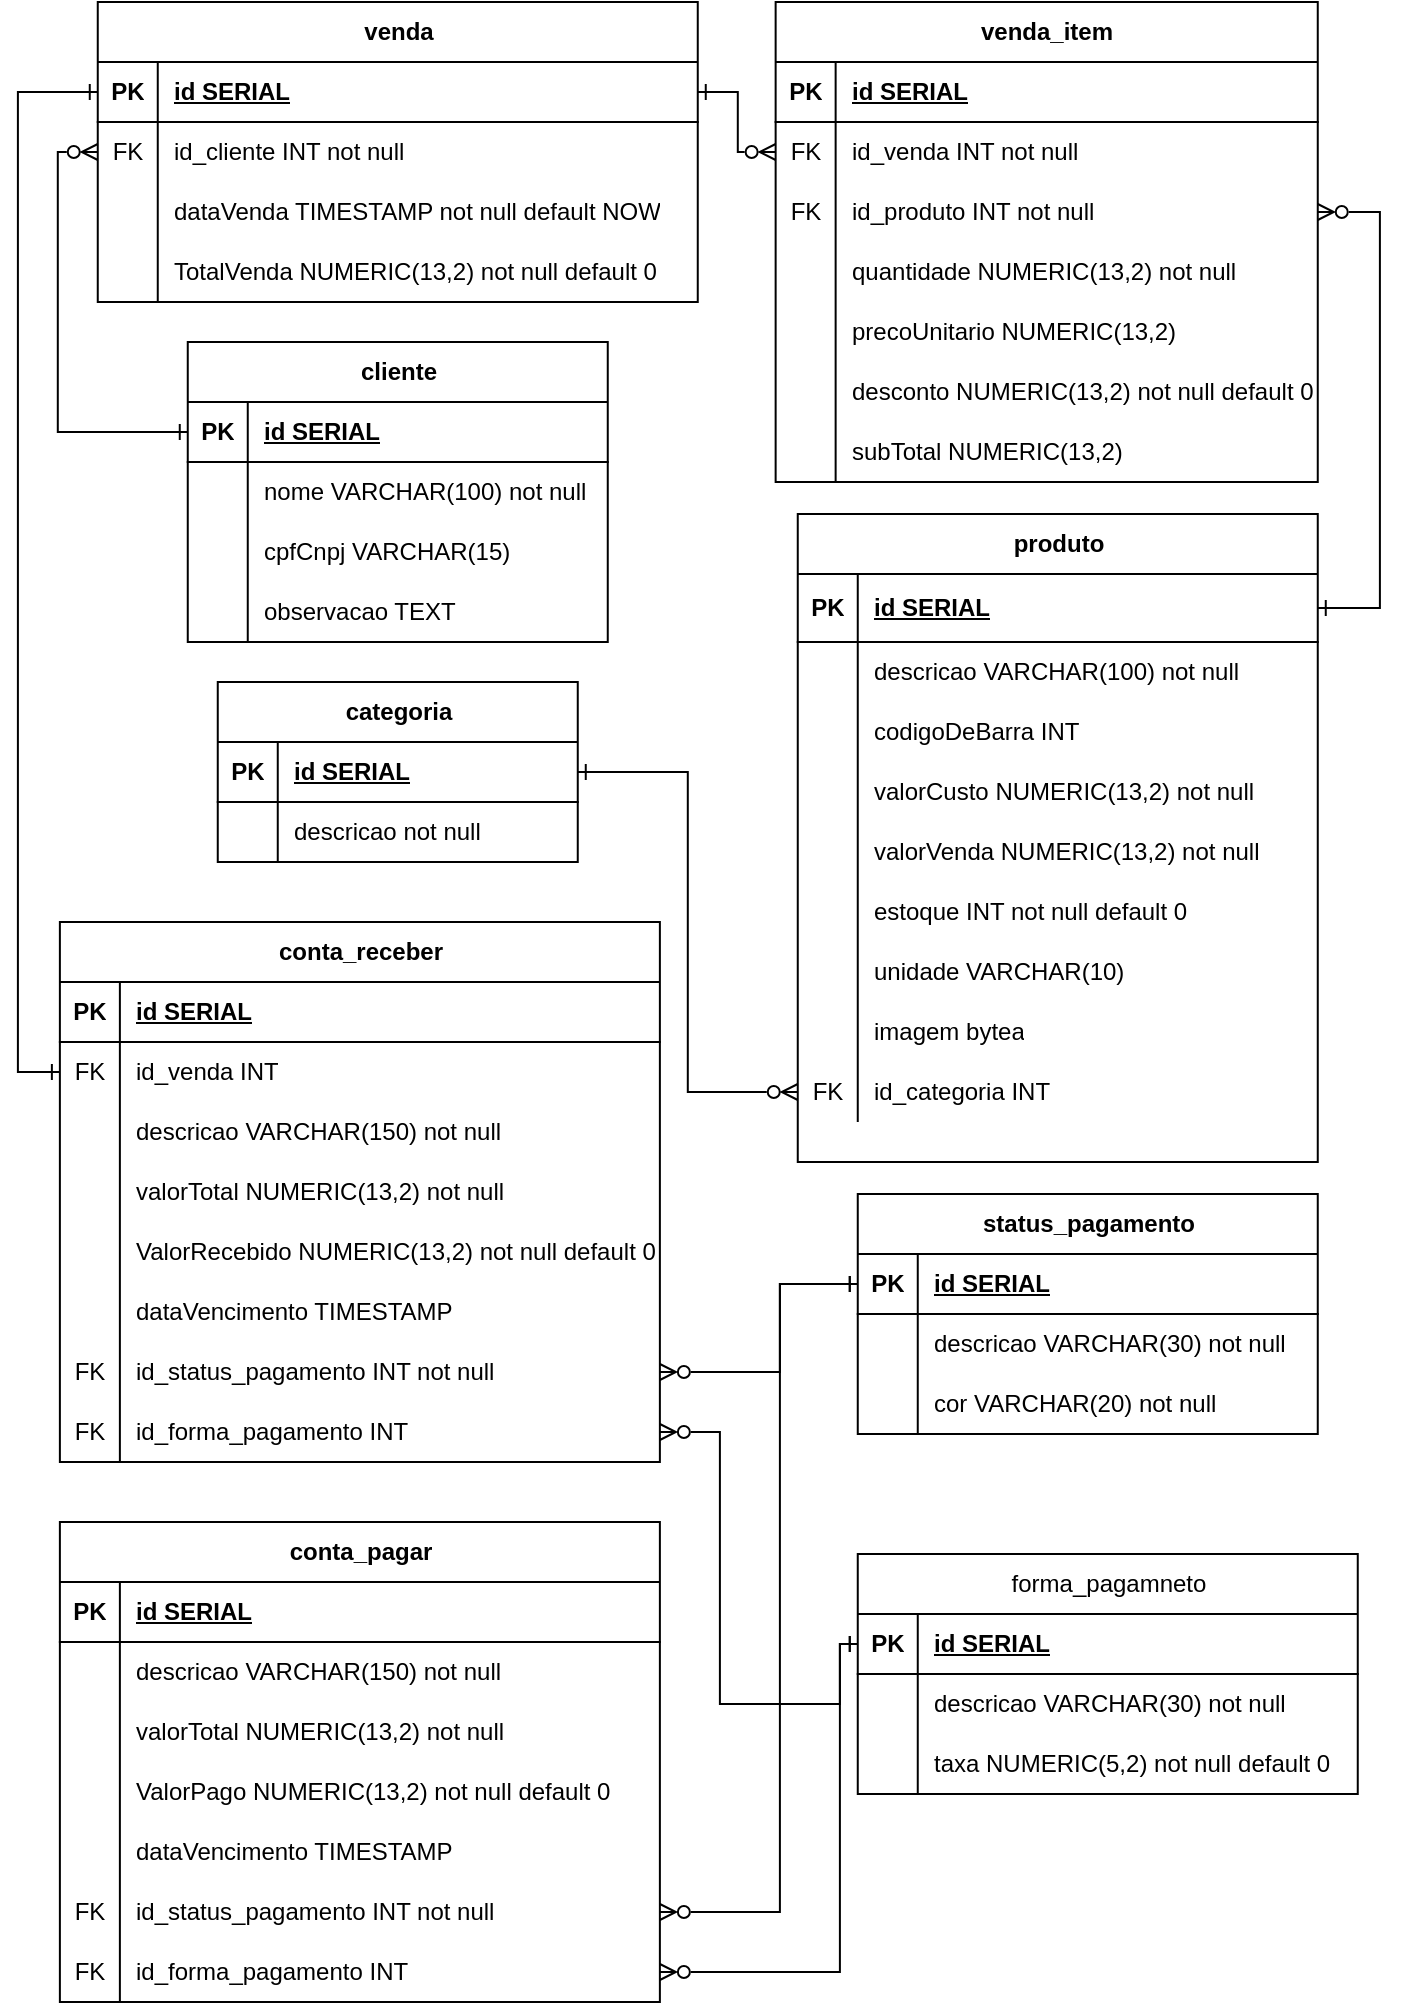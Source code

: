 <mxfile version="22.0.3" type="device">
  <diagram name="Página-1" id="K2KLSmOBLSTSUMp9H3h-">
    <mxGraphModel dx="1668" dy="1021" grid="1" gridSize="10" guides="1" tooltips="1" connect="1" arrows="1" fold="1" page="1" pageScale="1" pageWidth="827" pageHeight="1169" math="0" shadow="0">
      <root>
        <mxCell id="0" />
        <mxCell id="1" parent="0" />
        <mxCell id="qQGQdIKnWX4kxGFz2PuF-1" value="produto" style="shape=table;startSize=30;container=1;collapsible=1;childLayout=tableLayout;fixedRows=1;rowLines=0;fontStyle=1;align=center;resizeLast=1;html=1;" vertex="1" parent="1">
          <mxGeometry x="462.88" y="341" width="260" height="324" as="geometry" />
        </mxCell>
        <mxCell id="qQGQdIKnWX4kxGFz2PuF-2" value="" style="shape=tableRow;horizontal=0;startSize=0;swimlaneHead=0;swimlaneBody=0;fillColor=none;collapsible=0;dropTarget=0;points=[[0,0.5],[1,0.5]];portConstraint=eastwest;top=0;left=0;right=0;bottom=1;" vertex="1" parent="qQGQdIKnWX4kxGFz2PuF-1">
          <mxGeometry y="30" width="260" height="34" as="geometry" />
        </mxCell>
        <mxCell id="qQGQdIKnWX4kxGFz2PuF-3" value="PK" style="shape=partialRectangle;connectable=0;fillColor=none;top=0;left=0;bottom=0;right=0;fontStyle=1;overflow=hidden;whiteSpace=wrap;html=1;" vertex="1" parent="qQGQdIKnWX4kxGFz2PuF-2">
          <mxGeometry width="30" height="34" as="geometry">
            <mxRectangle width="30" height="34" as="alternateBounds" />
          </mxGeometry>
        </mxCell>
        <mxCell id="qQGQdIKnWX4kxGFz2PuF-4" value="id SERIAL" style="shape=partialRectangle;connectable=0;fillColor=none;top=0;left=0;bottom=0;right=0;align=left;spacingLeft=6;fontStyle=5;overflow=hidden;whiteSpace=wrap;html=1;" vertex="1" parent="qQGQdIKnWX4kxGFz2PuF-2">
          <mxGeometry x="30" width="230" height="34" as="geometry">
            <mxRectangle width="230" height="34" as="alternateBounds" />
          </mxGeometry>
        </mxCell>
        <mxCell id="qQGQdIKnWX4kxGFz2PuF-5" value="" style="shape=tableRow;horizontal=0;startSize=0;swimlaneHead=0;swimlaneBody=0;fillColor=none;collapsible=0;dropTarget=0;points=[[0,0.5],[1,0.5]];portConstraint=eastwest;top=0;left=0;right=0;bottom=0;" vertex="1" parent="qQGQdIKnWX4kxGFz2PuF-1">
          <mxGeometry y="64" width="260" height="30" as="geometry" />
        </mxCell>
        <mxCell id="qQGQdIKnWX4kxGFz2PuF-6" value="" style="shape=partialRectangle;connectable=0;fillColor=none;top=0;left=0;bottom=0;right=0;editable=1;overflow=hidden;whiteSpace=wrap;html=1;" vertex="1" parent="qQGQdIKnWX4kxGFz2PuF-5">
          <mxGeometry width="30" height="30" as="geometry">
            <mxRectangle width="30" height="30" as="alternateBounds" />
          </mxGeometry>
        </mxCell>
        <mxCell id="qQGQdIKnWX4kxGFz2PuF-7" value="descricao VARCHAR(100) not null" style="shape=partialRectangle;connectable=0;fillColor=none;top=0;left=0;bottom=0;right=0;align=left;spacingLeft=6;overflow=hidden;whiteSpace=wrap;html=1;" vertex="1" parent="qQGQdIKnWX4kxGFz2PuF-5">
          <mxGeometry x="30" width="230" height="30" as="geometry">
            <mxRectangle width="230" height="30" as="alternateBounds" />
          </mxGeometry>
        </mxCell>
        <mxCell id="qQGQdIKnWX4kxGFz2PuF-8" value="" style="shape=tableRow;horizontal=0;startSize=0;swimlaneHead=0;swimlaneBody=0;fillColor=none;collapsible=0;dropTarget=0;points=[[0,0.5],[1,0.5]];portConstraint=eastwest;top=0;left=0;right=0;bottom=0;" vertex="1" parent="qQGQdIKnWX4kxGFz2PuF-1">
          <mxGeometry y="94" width="260" height="30" as="geometry" />
        </mxCell>
        <mxCell id="qQGQdIKnWX4kxGFz2PuF-9" value="" style="shape=partialRectangle;connectable=0;fillColor=none;top=0;left=0;bottom=0;right=0;editable=1;overflow=hidden;whiteSpace=wrap;html=1;" vertex="1" parent="qQGQdIKnWX4kxGFz2PuF-8">
          <mxGeometry width="30" height="30" as="geometry">
            <mxRectangle width="30" height="30" as="alternateBounds" />
          </mxGeometry>
        </mxCell>
        <mxCell id="qQGQdIKnWX4kxGFz2PuF-10" value="codigoDeBarra INT" style="shape=partialRectangle;connectable=0;fillColor=none;top=0;left=0;bottom=0;right=0;align=left;spacingLeft=6;overflow=hidden;whiteSpace=wrap;html=1;" vertex="1" parent="qQGQdIKnWX4kxGFz2PuF-8">
          <mxGeometry x="30" width="230" height="30" as="geometry">
            <mxRectangle width="230" height="30" as="alternateBounds" />
          </mxGeometry>
        </mxCell>
        <mxCell id="qQGQdIKnWX4kxGFz2PuF-14" style="shape=tableRow;horizontal=0;startSize=0;swimlaneHead=0;swimlaneBody=0;fillColor=none;collapsible=0;dropTarget=0;points=[[0,0.5],[1,0.5]];portConstraint=eastwest;top=0;left=0;right=0;bottom=0;" vertex="1" parent="qQGQdIKnWX4kxGFz2PuF-1">
          <mxGeometry y="124" width="260" height="30" as="geometry" />
        </mxCell>
        <mxCell id="qQGQdIKnWX4kxGFz2PuF-15" style="shape=partialRectangle;connectable=0;fillColor=none;top=0;left=0;bottom=0;right=0;editable=1;overflow=hidden;whiteSpace=wrap;html=1;" vertex="1" parent="qQGQdIKnWX4kxGFz2PuF-14">
          <mxGeometry width="30" height="30" as="geometry">
            <mxRectangle width="30" height="30" as="alternateBounds" />
          </mxGeometry>
        </mxCell>
        <mxCell id="qQGQdIKnWX4kxGFz2PuF-16" value="valorCusto NUMERIC(13,2) not null" style="shape=partialRectangle;connectable=0;fillColor=none;top=0;left=0;bottom=0;right=0;align=left;spacingLeft=6;overflow=hidden;whiteSpace=wrap;html=1;" vertex="1" parent="qQGQdIKnWX4kxGFz2PuF-14">
          <mxGeometry x="30" width="230" height="30" as="geometry">
            <mxRectangle width="230" height="30" as="alternateBounds" />
          </mxGeometry>
        </mxCell>
        <mxCell id="qQGQdIKnWX4kxGFz2PuF-17" style="shape=tableRow;horizontal=0;startSize=0;swimlaneHead=0;swimlaneBody=0;fillColor=none;collapsible=0;dropTarget=0;points=[[0,0.5],[1,0.5]];portConstraint=eastwest;top=0;left=0;right=0;bottom=0;" vertex="1" parent="qQGQdIKnWX4kxGFz2PuF-1">
          <mxGeometry y="154" width="260" height="30" as="geometry" />
        </mxCell>
        <mxCell id="qQGQdIKnWX4kxGFz2PuF-18" style="shape=partialRectangle;connectable=0;fillColor=none;top=0;left=0;bottom=0;right=0;editable=1;overflow=hidden;whiteSpace=wrap;html=1;" vertex="1" parent="qQGQdIKnWX4kxGFz2PuF-17">
          <mxGeometry width="30" height="30" as="geometry">
            <mxRectangle width="30" height="30" as="alternateBounds" />
          </mxGeometry>
        </mxCell>
        <mxCell id="qQGQdIKnWX4kxGFz2PuF-19" value="valorVenda NUMERIC(13,2) not null" style="shape=partialRectangle;connectable=0;fillColor=none;top=0;left=0;bottom=0;right=0;align=left;spacingLeft=6;overflow=hidden;whiteSpace=wrap;html=1;" vertex="1" parent="qQGQdIKnWX4kxGFz2PuF-17">
          <mxGeometry x="30" width="230" height="30" as="geometry">
            <mxRectangle width="230" height="30" as="alternateBounds" />
          </mxGeometry>
        </mxCell>
        <mxCell id="qQGQdIKnWX4kxGFz2PuF-20" style="shape=tableRow;horizontal=0;startSize=0;swimlaneHead=0;swimlaneBody=0;fillColor=none;collapsible=0;dropTarget=0;points=[[0,0.5],[1,0.5]];portConstraint=eastwest;top=0;left=0;right=0;bottom=0;" vertex="1" parent="qQGQdIKnWX4kxGFz2PuF-1">
          <mxGeometry y="184" width="260" height="30" as="geometry" />
        </mxCell>
        <mxCell id="qQGQdIKnWX4kxGFz2PuF-21" style="shape=partialRectangle;connectable=0;fillColor=none;top=0;left=0;bottom=0;right=0;editable=1;overflow=hidden;whiteSpace=wrap;html=1;" vertex="1" parent="qQGQdIKnWX4kxGFz2PuF-20">
          <mxGeometry width="30" height="30" as="geometry">
            <mxRectangle width="30" height="30" as="alternateBounds" />
          </mxGeometry>
        </mxCell>
        <mxCell id="qQGQdIKnWX4kxGFz2PuF-22" value="estoque INT not null default 0" style="shape=partialRectangle;connectable=0;fillColor=none;top=0;left=0;bottom=0;right=0;align=left;spacingLeft=6;overflow=hidden;whiteSpace=wrap;html=1;" vertex="1" parent="qQGQdIKnWX4kxGFz2PuF-20">
          <mxGeometry x="30" width="230" height="30" as="geometry">
            <mxRectangle width="230" height="30" as="alternateBounds" />
          </mxGeometry>
        </mxCell>
        <mxCell id="qQGQdIKnWX4kxGFz2PuF-46" style="shape=tableRow;horizontal=0;startSize=0;swimlaneHead=0;swimlaneBody=0;fillColor=none;collapsible=0;dropTarget=0;points=[[0,0.5],[1,0.5]];portConstraint=eastwest;top=0;left=0;right=0;bottom=0;" vertex="1" parent="qQGQdIKnWX4kxGFz2PuF-1">
          <mxGeometry y="214" width="260" height="30" as="geometry" />
        </mxCell>
        <mxCell id="qQGQdIKnWX4kxGFz2PuF-47" style="shape=partialRectangle;connectable=0;fillColor=none;top=0;left=0;bottom=0;right=0;editable=1;overflow=hidden;whiteSpace=wrap;html=1;" vertex="1" parent="qQGQdIKnWX4kxGFz2PuF-46">
          <mxGeometry width="30" height="30" as="geometry">
            <mxRectangle width="30" height="30" as="alternateBounds" />
          </mxGeometry>
        </mxCell>
        <mxCell id="qQGQdIKnWX4kxGFz2PuF-48" value="unidade VARCHAR(10)" style="shape=partialRectangle;connectable=0;fillColor=none;top=0;left=0;bottom=0;right=0;align=left;spacingLeft=6;overflow=hidden;whiteSpace=wrap;html=1;" vertex="1" parent="qQGQdIKnWX4kxGFz2PuF-46">
          <mxGeometry x="30" width="230" height="30" as="geometry">
            <mxRectangle width="230" height="30" as="alternateBounds" />
          </mxGeometry>
        </mxCell>
        <mxCell id="qQGQdIKnWX4kxGFz2PuF-43" style="shape=tableRow;horizontal=0;startSize=0;swimlaneHead=0;swimlaneBody=0;fillColor=none;collapsible=0;dropTarget=0;points=[[0,0.5],[1,0.5]];portConstraint=eastwest;top=0;left=0;right=0;bottom=0;" vertex="1" parent="qQGQdIKnWX4kxGFz2PuF-1">
          <mxGeometry y="244" width="260" height="30" as="geometry" />
        </mxCell>
        <mxCell id="qQGQdIKnWX4kxGFz2PuF-44" style="shape=partialRectangle;connectable=0;fillColor=none;top=0;left=0;bottom=0;right=0;editable=1;overflow=hidden;whiteSpace=wrap;html=1;" vertex="1" parent="qQGQdIKnWX4kxGFz2PuF-43">
          <mxGeometry width="30" height="30" as="geometry">
            <mxRectangle width="30" height="30" as="alternateBounds" />
          </mxGeometry>
        </mxCell>
        <mxCell id="qQGQdIKnWX4kxGFz2PuF-45" value="imagem bytea" style="shape=partialRectangle;connectable=0;fillColor=none;top=0;left=0;bottom=0;right=0;align=left;spacingLeft=6;overflow=hidden;whiteSpace=wrap;html=1;" vertex="1" parent="qQGQdIKnWX4kxGFz2PuF-43">
          <mxGeometry x="30" width="230" height="30" as="geometry">
            <mxRectangle width="230" height="30" as="alternateBounds" />
          </mxGeometry>
        </mxCell>
        <mxCell id="qQGQdIKnWX4kxGFz2PuF-11" value="" style="shape=tableRow;horizontal=0;startSize=0;swimlaneHead=0;swimlaneBody=0;fillColor=none;collapsible=0;dropTarget=0;points=[[0,0.5],[1,0.5]];portConstraint=eastwest;top=0;left=0;right=0;bottom=0;" vertex="1" parent="qQGQdIKnWX4kxGFz2PuF-1">
          <mxGeometry y="274" width="260" height="30" as="geometry" />
        </mxCell>
        <mxCell id="qQGQdIKnWX4kxGFz2PuF-12" value="FK" style="shape=partialRectangle;connectable=0;fillColor=none;top=0;left=0;bottom=0;right=0;editable=1;overflow=hidden;whiteSpace=wrap;html=1;" vertex="1" parent="qQGQdIKnWX4kxGFz2PuF-11">
          <mxGeometry width="30" height="30" as="geometry">
            <mxRectangle width="30" height="30" as="alternateBounds" />
          </mxGeometry>
        </mxCell>
        <mxCell id="qQGQdIKnWX4kxGFz2PuF-13" value="id_categoria INT" style="shape=partialRectangle;connectable=0;fillColor=none;top=0;left=0;bottom=0;right=0;align=left;spacingLeft=6;overflow=hidden;whiteSpace=wrap;html=1;" vertex="1" parent="qQGQdIKnWX4kxGFz2PuF-11">
          <mxGeometry x="30" width="230" height="30" as="geometry">
            <mxRectangle width="230" height="30" as="alternateBounds" />
          </mxGeometry>
        </mxCell>
        <mxCell id="qQGQdIKnWX4kxGFz2PuF-26" value="categoria" style="shape=table;startSize=30;container=1;collapsible=1;childLayout=tableLayout;fixedRows=1;rowLines=0;fontStyle=1;align=center;resizeLast=1;html=1;" vertex="1" parent="1">
          <mxGeometry x="172.88" y="425" width="180" height="90" as="geometry" />
        </mxCell>
        <mxCell id="qQGQdIKnWX4kxGFz2PuF-27" value="" style="shape=tableRow;horizontal=0;startSize=0;swimlaneHead=0;swimlaneBody=0;fillColor=none;collapsible=0;dropTarget=0;points=[[0,0.5],[1,0.5]];portConstraint=eastwest;top=0;left=0;right=0;bottom=1;" vertex="1" parent="qQGQdIKnWX4kxGFz2PuF-26">
          <mxGeometry y="30" width="180" height="30" as="geometry" />
        </mxCell>
        <mxCell id="qQGQdIKnWX4kxGFz2PuF-28" value="PK" style="shape=partialRectangle;connectable=0;fillColor=none;top=0;left=0;bottom=0;right=0;fontStyle=1;overflow=hidden;whiteSpace=wrap;html=1;" vertex="1" parent="qQGQdIKnWX4kxGFz2PuF-27">
          <mxGeometry width="30" height="30" as="geometry">
            <mxRectangle width="30" height="30" as="alternateBounds" />
          </mxGeometry>
        </mxCell>
        <mxCell id="qQGQdIKnWX4kxGFz2PuF-29" value="id SERIAL" style="shape=partialRectangle;connectable=0;fillColor=none;top=0;left=0;bottom=0;right=0;align=left;spacingLeft=6;fontStyle=5;overflow=hidden;whiteSpace=wrap;html=1;" vertex="1" parent="qQGQdIKnWX4kxGFz2PuF-27">
          <mxGeometry x="30" width="150" height="30" as="geometry">
            <mxRectangle width="150" height="30" as="alternateBounds" />
          </mxGeometry>
        </mxCell>
        <mxCell id="qQGQdIKnWX4kxGFz2PuF-30" value="" style="shape=tableRow;horizontal=0;startSize=0;swimlaneHead=0;swimlaneBody=0;fillColor=none;collapsible=0;dropTarget=0;points=[[0,0.5],[1,0.5]];portConstraint=eastwest;top=0;left=0;right=0;bottom=0;" vertex="1" parent="qQGQdIKnWX4kxGFz2PuF-26">
          <mxGeometry y="60" width="180" height="30" as="geometry" />
        </mxCell>
        <mxCell id="qQGQdIKnWX4kxGFz2PuF-31" value="" style="shape=partialRectangle;connectable=0;fillColor=none;top=0;left=0;bottom=0;right=0;editable=1;overflow=hidden;whiteSpace=wrap;html=1;" vertex="1" parent="qQGQdIKnWX4kxGFz2PuF-30">
          <mxGeometry width="30" height="30" as="geometry">
            <mxRectangle width="30" height="30" as="alternateBounds" />
          </mxGeometry>
        </mxCell>
        <mxCell id="qQGQdIKnWX4kxGFz2PuF-32" value="descricao not null" style="shape=partialRectangle;connectable=0;fillColor=none;top=0;left=0;bottom=0;right=0;align=left;spacingLeft=6;overflow=hidden;whiteSpace=wrap;html=1;" vertex="1" parent="qQGQdIKnWX4kxGFz2PuF-30">
          <mxGeometry x="30" width="150" height="30" as="geometry">
            <mxRectangle width="150" height="30" as="alternateBounds" />
          </mxGeometry>
        </mxCell>
        <mxCell id="qQGQdIKnWX4kxGFz2PuF-42" style="edgeStyle=orthogonalEdgeStyle;rounded=0;orthogonalLoop=1;jettySize=auto;html=1;endArrow=ERzeroToMany;endFill=0;startArrow=ERone;startFill=0;" edge="1" parent="1" source="qQGQdIKnWX4kxGFz2PuF-27" target="qQGQdIKnWX4kxGFz2PuF-11">
          <mxGeometry relative="1" as="geometry" />
        </mxCell>
        <mxCell id="qQGQdIKnWX4kxGFz2PuF-49" value="venda" style="shape=table;startSize=30;container=1;collapsible=1;childLayout=tableLayout;fixedRows=1;rowLines=0;fontStyle=1;align=center;resizeLast=1;html=1;" vertex="1" parent="1">
          <mxGeometry x="112.88" y="85" width="300" height="150" as="geometry" />
        </mxCell>
        <mxCell id="qQGQdIKnWX4kxGFz2PuF-50" value="" style="shape=tableRow;horizontal=0;startSize=0;swimlaneHead=0;swimlaneBody=0;fillColor=none;collapsible=0;dropTarget=0;points=[[0,0.5],[1,0.5]];portConstraint=eastwest;top=0;left=0;right=0;bottom=1;" vertex="1" parent="qQGQdIKnWX4kxGFz2PuF-49">
          <mxGeometry y="30" width="300" height="30" as="geometry" />
        </mxCell>
        <mxCell id="qQGQdIKnWX4kxGFz2PuF-51" value="PK" style="shape=partialRectangle;connectable=0;fillColor=none;top=0;left=0;bottom=0;right=0;fontStyle=1;overflow=hidden;whiteSpace=wrap;html=1;" vertex="1" parent="qQGQdIKnWX4kxGFz2PuF-50">
          <mxGeometry width="30" height="30" as="geometry">
            <mxRectangle width="30" height="30" as="alternateBounds" />
          </mxGeometry>
        </mxCell>
        <mxCell id="qQGQdIKnWX4kxGFz2PuF-52" value="id SERIAL" style="shape=partialRectangle;connectable=0;fillColor=none;top=0;left=0;bottom=0;right=0;align=left;spacingLeft=6;fontStyle=5;overflow=hidden;whiteSpace=wrap;html=1;" vertex="1" parent="qQGQdIKnWX4kxGFz2PuF-50">
          <mxGeometry x="30" width="270" height="30" as="geometry">
            <mxRectangle width="270" height="30" as="alternateBounds" />
          </mxGeometry>
        </mxCell>
        <mxCell id="qQGQdIKnWX4kxGFz2PuF-53" value="" style="shape=tableRow;horizontal=0;startSize=0;swimlaneHead=0;swimlaneBody=0;fillColor=none;collapsible=0;dropTarget=0;points=[[0,0.5],[1,0.5]];portConstraint=eastwest;top=0;left=0;right=0;bottom=0;" vertex="1" parent="qQGQdIKnWX4kxGFz2PuF-49">
          <mxGeometry y="60" width="300" height="30" as="geometry" />
        </mxCell>
        <mxCell id="qQGQdIKnWX4kxGFz2PuF-54" value="FK" style="shape=partialRectangle;connectable=0;fillColor=none;top=0;left=0;bottom=0;right=0;editable=1;overflow=hidden;whiteSpace=wrap;html=1;" vertex="1" parent="qQGQdIKnWX4kxGFz2PuF-53">
          <mxGeometry width="30" height="30" as="geometry">
            <mxRectangle width="30" height="30" as="alternateBounds" />
          </mxGeometry>
        </mxCell>
        <mxCell id="qQGQdIKnWX4kxGFz2PuF-55" value="id_cliente INT not null" style="shape=partialRectangle;connectable=0;fillColor=none;top=0;left=0;bottom=0;right=0;align=left;spacingLeft=6;overflow=hidden;whiteSpace=wrap;html=1;" vertex="1" parent="qQGQdIKnWX4kxGFz2PuF-53">
          <mxGeometry x="30" width="270" height="30" as="geometry">
            <mxRectangle width="270" height="30" as="alternateBounds" />
          </mxGeometry>
        </mxCell>
        <mxCell id="qQGQdIKnWX4kxGFz2PuF-56" value="" style="shape=tableRow;horizontal=0;startSize=0;swimlaneHead=0;swimlaneBody=0;fillColor=none;collapsible=0;dropTarget=0;points=[[0,0.5],[1,0.5]];portConstraint=eastwest;top=0;left=0;right=0;bottom=0;" vertex="1" parent="qQGQdIKnWX4kxGFz2PuF-49">
          <mxGeometry y="90" width="300" height="30" as="geometry" />
        </mxCell>
        <mxCell id="qQGQdIKnWX4kxGFz2PuF-57" value="" style="shape=partialRectangle;connectable=0;fillColor=none;top=0;left=0;bottom=0;right=0;editable=1;overflow=hidden;whiteSpace=wrap;html=1;" vertex="1" parent="qQGQdIKnWX4kxGFz2PuF-56">
          <mxGeometry width="30" height="30" as="geometry">
            <mxRectangle width="30" height="30" as="alternateBounds" />
          </mxGeometry>
        </mxCell>
        <mxCell id="qQGQdIKnWX4kxGFz2PuF-58" value="dataVenda TIMESTAMP not null default NOW" style="shape=partialRectangle;connectable=0;fillColor=none;top=0;left=0;bottom=0;right=0;align=left;spacingLeft=6;overflow=hidden;whiteSpace=wrap;html=1;" vertex="1" parent="qQGQdIKnWX4kxGFz2PuF-56">
          <mxGeometry x="30" width="270" height="30" as="geometry">
            <mxRectangle width="270" height="30" as="alternateBounds" />
          </mxGeometry>
        </mxCell>
        <mxCell id="qQGQdIKnWX4kxGFz2PuF-59" value="" style="shape=tableRow;horizontal=0;startSize=0;swimlaneHead=0;swimlaneBody=0;fillColor=none;collapsible=0;dropTarget=0;points=[[0,0.5],[1,0.5]];portConstraint=eastwest;top=0;left=0;right=0;bottom=0;" vertex="1" parent="qQGQdIKnWX4kxGFz2PuF-49">
          <mxGeometry y="120" width="300" height="30" as="geometry" />
        </mxCell>
        <mxCell id="qQGQdIKnWX4kxGFz2PuF-60" value="" style="shape=partialRectangle;connectable=0;fillColor=none;top=0;left=0;bottom=0;right=0;editable=1;overflow=hidden;whiteSpace=wrap;html=1;" vertex="1" parent="qQGQdIKnWX4kxGFz2PuF-59">
          <mxGeometry width="30" height="30" as="geometry">
            <mxRectangle width="30" height="30" as="alternateBounds" />
          </mxGeometry>
        </mxCell>
        <mxCell id="qQGQdIKnWX4kxGFz2PuF-61" value="TotalVenda NUMERIC(13,2) not null default 0" style="shape=partialRectangle;connectable=0;fillColor=none;top=0;left=0;bottom=0;right=0;align=left;spacingLeft=6;overflow=hidden;whiteSpace=wrap;html=1;" vertex="1" parent="qQGQdIKnWX4kxGFz2PuF-59">
          <mxGeometry x="30" width="270" height="30" as="geometry">
            <mxRectangle width="270" height="30" as="alternateBounds" />
          </mxGeometry>
        </mxCell>
        <mxCell id="qQGQdIKnWX4kxGFz2PuF-62" value="venda_item" style="shape=table;startSize=30;container=1;collapsible=1;childLayout=tableLayout;fixedRows=1;rowLines=0;fontStyle=1;align=center;resizeLast=1;html=1;" vertex="1" parent="1">
          <mxGeometry x="451.82" y="85" width="271.06" height="240" as="geometry" />
        </mxCell>
        <mxCell id="qQGQdIKnWX4kxGFz2PuF-63" value="" style="shape=tableRow;horizontal=0;startSize=0;swimlaneHead=0;swimlaneBody=0;fillColor=none;collapsible=0;dropTarget=0;points=[[0,0.5],[1,0.5]];portConstraint=eastwest;top=0;left=0;right=0;bottom=1;" vertex="1" parent="qQGQdIKnWX4kxGFz2PuF-62">
          <mxGeometry y="30" width="271.06" height="30" as="geometry" />
        </mxCell>
        <mxCell id="qQGQdIKnWX4kxGFz2PuF-64" value="PK" style="shape=partialRectangle;connectable=0;fillColor=none;top=0;left=0;bottom=0;right=0;fontStyle=1;overflow=hidden;whiteSpace=wrap;html=1;" vertex="1" parent="qQGQdIKnWX4kxGFz2PuF-63">
          <mxGeometry width="30" height="30" as="geometry">
            <mxRectangle width="30" height="30" as="alternateBounds" />
          </mxGeometry>
        </mxCell>
        <mxCell id="qQGQdIKnWX4kxGFz2PuF-65" value="id SERIAL" style="shape=partialRectangle;connectable=0;fillColor=none;top=0;left=0;bottom=0;right=0;align=left;spacingLeft=6;fontStyle=5;overflow=hidden;whiteSpace=wrap;html=1;" vertex="1" parent="qQGQdIKnWX4kxGFz2PuF-63">
          <mxGeometry x="30" width="241.06" height="30" as="geometry">
            <mxRectangle width="241.06" height="30" as="alternateBounds" />
          </mxGeometry>
        </mxCell>
        <mxCell id="qQGQdIKnWX4kxGFz2PuF-66" value="" style="shape=tableRow;horizontal=0;startSize=0;swimlaneHead=0;swimlaneBody=0;fillColor=none;collapsible=0;dropTarget=0;points=[[0,0.5],[1,0.5]];portConstraint=eastwest;top=0;left=0;right=0;bottom=0;" vertex="1" parent="qQGQdIKnWX4kxGFz2PuF-62">
          <mxGeometry y="60" width="271.06" height="30" as="geometry" />
        </mxCell>
        <mxCell id="qQGQdIKnWX4kxGFz2PuF-67" value="FK" style="shape=partialRectangle;connectable=0;fillColor=none;top=0;left=0;bottom=0;right=0;editable=1;overflow=hidden;whiteSpace=wrap;html=1;" vertex="1" parent="qQGQdIKnWX4kxGFz2PuF-66">
          <mxGeometry width="30" height="30" as="geometry">
            <mxRectangle width="30" height="30" as="alternateBounds" />
          </mxGeometry>
        </mxCell>
        <mxCell id="qQGQdIKnWX4kxGFz2PuF-68" value="id_venda INT not null" style="shape=partialRectangle;connectable=0;fillColor=none;top=0;left=0;bottom=0;right=0;align=left;spacingLeft=6;overflow=hidden;whiteSpace=wrap;html=1;" vertex="1" parent="qQGQdIKnWX4kxGFz2PuF-66">
          <mxGeometry x="30" width="241.06" height="30" as="geometry">
            <mxRectangle width="241.06" height="30" as="alternateBounds" />
          </mxGeometry>
        </mxCell>
        <mxCell id="qQGQdIKnWX4kxGFz2PuF-69" value="" style="shape=tableRow;horizontal=0;startSize=0;swimlaneHead=0;swimlaneBody=0;fillColor=none;collapsible=0;dropTarget=0;points=[[0,0.5],[1,0.5]];portConstraint=eastwest;top=0;left=0;right=0;bottom=0;" vertex="1" parent="qQGQdIKnWX4kxGFz2PuF-62">
          <mxGeometry y="90" width="271.06" height="30" as="geometry" />
        </mxCell>
        <mxCell id="qQGQdIKnWX4kxGFz2PuF-70" value="FK" style="shape=partialRectangle;connectable=0;fillColor=none;top=0;left=0;bottom=0;right=0;editable=1;overflow=hidden;whiteSpace=wrap;html=1;" vertex="1" parent="qQGQdIKnWX4kxGFz2PuF-69">
          <mxGeometry width="30" height="30" as="geometry">
            <mxRectangle width="30" height="30" as="alternateBounds" />
          </mxGeometry>
        </mxCell>
        <mxCell id="qQGQdIKnWX4kxGFz2PuF-71" value="id_produto INT not null" style="shape=partialRectangle;connectable=0;fillColor=none;top=0;left=0;bottom=0;right=0;align=left;spacingLeft=6;overflow=hidden;whiteSpace=wrap;html=1;" vertex="1" parent="qQGQdIKnWX4kxGFz2PuF-69">
          <mxGeometry x="30" width="241.06" height="30" as="geometry">
            <mxRectangle width="241.06" height="30" as="alternateBounds" />
          </mxGeometry>
        </mxCell>
        <mxCell id="qQGQdIKnWX4kxGFz2PuF-72" value="" style="shape=tableRow;horizontal=0;startSize=0;swimlaneHead=0;swimlaneBody=0;fillColor=none;collapsible=0;dropTarget=0;points=[[0,0.5],[1,0.5]];portConstraint=eastwest;top=0;left=0;right=0;bottom=0;" vertex="1" parent="qQGQdIKnWX4kxGFz2PuF-62">
          <mxGeometry y="120" width="271.06" height="30" as="geometry" />
        </mxCell>
        <mxCell id="qQGQdIKnWX4kxGFz2PuF-73" value="" style="shape=partialRectangle;connectable=0;fillColor=none;top=0;left=0;bottom=0;right=0;editable=1;overflow=hidden;whiteSpace=wrap;html=1;" vertex="1" parent="qQGQdIKnWX4kxGFz2PuF-72">
          <mxGeometry width="30" height="30" as="geometry">
            <mxRectangle width="30" height="30" as="alternateBounds" />
          </mxGeometry>
        </mxCell>
        <mxCell id="qQGQdIKnWX4kxGFz2PuF-74" value="quantidade NUMERIC(13,2) not null" style="shape=partialRectangle;connectable=0;fillColor=none;top=0;left=0;bottom=0;right=0;align=left;spacingLeft=6;overflow=hidden;whiteSpace=wrap;html=1;" vertex="1" parent="qQGQdIKnWX4kxGFz2PuF-72">
          <mxGeometry x="30" width="241.06" height="30" as="geometry">
            <mxRectangle width="241.06" height="30" as="alternateBounds" />
          </mxGeometry>
        </mxCell>
        <mxCell id="qQGQdIKnWX4kxGFz2PuF-76" style="shape=tableRow;horizontal=0;startSize=0;swimlaneHead=0;swimlaneBody=0;fillColor=none;collapsible=0;dropTarget=0;points=[[0,0.5],[1,0.5]];portConstraint=eastwest;top=0;left=0;right=0;bottom=0;" vertex="1" parent="qQGQdIKnWX4kxGFz2PuF-62">
          <mxGeometry y="150" width="271.06" height="30" as="geometry" />
        </mxCell>
        <mxCell id="qQGQdIKnWX4kxGFz2PuF-77" style="shape=partialRectangle;connectable=0;fillColor=none;top=0;left=0;bottom=0;right=0;editable=1;overflow=hidden;whiteSpace=wrap;html=1;" vertex="1" parent="qQGQdIKnWX4kxGFz2PuF-76">
          <mxGeometry width="30" height="30" as="geometry">
            <mxRectangle width="30" height="30" as="alternateBounds" />
          </mxGeometry>
        </mxCell>
        <mxCell id="qQGQdIKnWX4kxGFz2PuF-78" value="precoUnitario NUMERIC(13,2)" style="shape=partialRectangle;connectable=0;fillColor=none;top=0;left=0;bottom=0;right=0;align=left;spacingLeft=6;overflow=hidden;whiteSpace=wrap;html=1;" vertex="1" parent="qQGQdIKnWX4kxGFz2PuF-76">
          <mxGeometry x="30" width="241.06" height="30" as="geometry">
            <mxRectangle width="241.06" height="30" as="alternateBounds" />
          </mxGeometry>
        </mxCell>
        <mxCell id="qQGQdIKnWX4kxGFz2PuF-187" style="shape=tableRow;horizontal=0;startSize=0;swimlaneHead=0;swimlaneBody=0;fillColor=none;collapsible=0;dropTarget=0;points=[[0,0.5],[1,0.5]];portConstraint=eastwest;top=0;left=0;right=0;bottom=0;" vertex="1" parent="qQGQdIKnWX4kxGFz2PuF-62">
          <mxGeometry y="180" width="271.06" height="30" as="geometry" />
        </mxCell>
        <mxCell id="qQGQdIKnWX4kxGFz2PuF-188" style="shape=partialRectangle;connectable=0;fillColor=none;top=0;left=0;bottom=0;right=0;editable=1;overflow=hidden;whiteSpace=wrap;html=1;" vertex="1" parent="qQGQdIKnWX4kxGFz2PuF-187">
          <mxGeometry width="30" height="30" as="geometry">
            <mxRectangle width="30" height="30" as="alternateBounds" />
          </mxGeometry>
        </mxCell>
        <mxCell id="qQGQdIKnWX4kxGFz2PuF-189" value="desconto NUMERIC(13,2) not null default 0" style="shape=partialRectangle;connectable=0;fillColor=none;top=0;left=0;bottom=0;right=0;align=left;spacingLeft=6;overflow=hidden;whiteSpace=wrap;html=1;" vertex="1" parent="qQGQdIKnWX4kxGFz2PuF-187">
          <mxGeometry x="30" width="241.06" height="30" as="geometry">
            <mxRectangle width="241.06" height="30" as="alternateBounds" />
          </mxGeometry>
        </mxCell>
        <mxCell id="qQGQdIKnWX4kxGFz2PuF-79" style="shape=tableRow;horizontal=0;startSize=0;swimlaneHead=0;swimlaneBody=0;fillColor=none;collapsible=0;dropTarget=0;points=[[0,0.5],[1,0.5]];portConstraint=eastwest;top=0;left=0;right=0;bottom=0;" vertex="1" parent="qQGQdIKnWX4kxGFz2PuF-62">
          <mxGeometry y="210" width="271.06" height="30" as="geometry" />
        </mxCell>
        <mxCell id="qQGQdIKnWX4kxGFz2PuF-80" style="shape=partialRectangle;connectable=0;fillColor=none;top=0;left=0;bottom=0;right=0;editable=1;overflow=hidden;whiteSpace=wrap;html=1;" vertex="1" parent="qQGQdIKnWX4kxGFz2PuF-79">
          <mxGeometry width="30" height="30" as="geometry">
            <mxRectangle width="30" height="30" as="alternateBounds" />
          </mxGeometry>
        </mxCell>
        <mxCell id="qQGQdIKnWX4kxGFz2PuF-81" value="subTotal NUMERIC(13,2)" style="shape=partialRectangle;connectable=0;fillColor=none;top=0;left=0;bottom=0;right=0;align=left;spacingLeft=6;overflow=hidden;whiteSpace=wrap;html=1;" vertex="1" parent="qQGQdIKnWX4kxGFz2PuF-79">
          <mxGeometry x="30" width="241.06" height="30" as="geometry">
            <mxRectangle width="241.06" height="30" as="alternateBounds" />
          </mxGeometry>
        </mxCell>
        <mxCell id="qQGQdIKnWX4kxGFz2PuF-75" style="edgeStyle=orthogonalEdgeStyle;rounded=0;orthogonalLoop=1;jettySize=auto;html=1;entryX=0;entryY=0.5;entryDx=0;entryDy=0;startArrow=ERone;startFill=0;endArrow=ERzeroToMany;endFill=0;" edge="1" parent="1" source="qQGQdIKnWX4kxGFz2PuF-50" target="qQGQdIKnWX4kxGFz2PuF-66">
          <mxGeometry relative="1" as="geometry" />
        </mxCell>
        <mxCell id="qQGQdIKnWX4kxGFz2PuF-83" style="edgeStyle=orthogonalEdgeStyle;rounded=0;orthogonalLoop=1;jettySize=auto;html=1;entryX=1;entryY=0.5;entryDx=0;entryDy=0;startArrow=ERone;startFill=0;endArrow=ERzeroToMany;endFill=0;exitX=1;exitY=0.5;exitDx=0;exitDy=0;" edge="1" parent="1" source="qQGQdIKnWX4kxGFz2PuF-2" target="qQGQdIKnWX4kxGFz2PuF-69">
          <mxGeometry relative="1" as="geometry">
            <Array as="points">
              <mxPoint x="753.94" y="388" />
              <mxPoint x="753.94" y="190" />
            </Array>
          </mxGeometry>
        </mxCell>
        <mxCell id="qQGQdIKnWX4kxGFz2PuF-84" value="cliente" style="shape=table;startSize=30;container=1;collapsible=1;childLayout=tableLayout;fixedRows=1;rowLines=0;fontStyle=1;align=center;resizeLast=1;html=1;" vertex="1" parent="1">
          <mxGeometry x="157.88" y="255" width="210" height="150" as="geometry" />
        </mxCell>
        <mxCell id="qQGQdIKnWX4kxGFz2PuF-85" value="" style="shape=tableRow;horizontal=0;startSize=0;swimlaneHead=0;swimlaneBody=0;fillColor=none;collapsible=0;dropTarget=0;points=[[0,0.5],[1,0.5]];portConstraint=eastwest;top=0;left=0;right=0;bottom=1;" vertex="1" parent="qQGQdIKnWX4kxGFz2PuF-84">
          <mxGeometry y="30" width="210" height="30" as="geometry" />
        </mxCell>
        <mxCell id="qQGQdIKnWX4kxGFz2PuF-86" value="PK" style="shape=partialRectangle;connectable=0;fillColor=none;top=0;left=0;bottom=0;right=0;fontStyle=1;overflow=hidden;whiteSpace=wrap;html=1;" vertex="1" parent="qQGQdIKnWX4kxGFz2PuF-85">
          <mxGeometry width="30" height="30" as="geometry">
            <mxRectangle width="30" height="30" as="alternateBounds" />
          </mxGeometry>
        </mxCell>
        <mxCell id="qQGQdIKnWX4kxGFz2PuF-87" value="id SERIAL" style="shape=partialRectangle;connectable=0;fillColor=none;top=0;left=0;bottom=0;right=0;align=left;spacingLeft=6;fontStyle=5;overflow=hidden;whiteSpace=wrap;html=1;" vertex="1" parent="qQGQdIKnWX4kxGFz2PuF-85">
          <mxGeometry x="30" width="180" height="30" as="geometry">
            <mxRectangle width="180" height="30" as="alternateBounds" />
          </mxGeometry>
        </mxCell>
        <mxCell id="qQGQdIKnWX4kxGFz2PuF-88" value="" style="shape=tableRow;horizontal=0;startSize=0;swimlaneHead=0;swimlaneBody=0;fillColor=none;collapsible=0;dropTarget=0;points=[[0,0.5],[1,0.5]];portConstraint=eastwest;top=0;left=0;right=0;bottom=0;" vertex="1" parent="qQGQdIKnWX4kxGFz2PuF-84">
          <mxGeometry y="60" width="210" height="30" as="geometry" />
        </mxCell>
        <mxCell id="qQGQdIKnWX4kxGFz2PuF-89" value="" style="shape=partialRectangle;connectable=0;fillColor=none;top=0;left=0;bottom=0;right=0;editable=1;overflow=hidden;whiteSpace=wrap;html=1;" vertex="1" parent="qQGQdIKnWX4kxGFz2PuF-88">
          <mxGeometry width="30" height="30" as="geometry">
            <mxRectangle width="30" height="30" as="alternateBounds" />
          </mxGeometry>
        </mxCell>
        <mxCell id="qQGQdIKnWX4kxGFz2PuF-90" value="nome VARCHAR(100) not null" style="shape=partialRectangle;connectable=0;fillColor=none;top=0;left=0;bottom=0;right=0;align=left;spacingLeft=6;overflow=hidden;whiteSpace=wrap;html=1;" vertex="1" parent="qQGQdIKnWX4kxGFz2PuF-88">
          <mxGeometry x="30" width="180" height="30" as="geometry">
            <mxRectangle width="180" height="30" as="alternateBounds" />
          </mxGeometry>
        </mxCell>
        <mxCell id="qQGQdIKnWX4kxGFz2PuF-91" value="" style="shape=tableRow;horizontal=0;startSize=0;swimlaneHead=0;swimlaneBody=0;fillColor=none;collapsible=0;dropTarget=0;points=[[0,0.5],[1,0.5]];portConstraint=eastwest;top=0;left=0;right=0;bottom=0;" vertex="1" parent="qQGQdIKnWX4kxGFz2PuF-84">
          <mxGeometry y="90" width="210" height="30" as="geometry" />
        </mxCell>
        <mxCell id="qQGQdIKnWX4kxGFz2PuF-92" value="" style="shape=partialRectangle;connectable=0;fillColor=none;top=0;left=0;bottom=0;right=0;editable=1;overflow=hidden;whiteSpace=wrap;html=1;" vertex="1" parent="qQGQdIKnWX4kxGFz2PuF-91">
          <mxGeometry width="30" height="30" as="geometry">
            <mxRectangle width="30" height="30" as="alternateBounds" />
          </mxGeometry>
        </mxCell>
        <mxCell id="qQGQdIKnWX4kxGFz2PuF-93" value="cpfCnpj VARCHAR(15)" style="shape=partialRectangle;connectable=0;fillColor=none;top=0;left=0;bottom=0;right=0;align=left;spacingLeft=6;overflow=hidden;whiteSpace=wrap;html=1;" vertex="1" parent="qQGQdIKnWX4kxGFz2PuF-91">
          <mxGeometry x="30" width="180" height="30" as="geometry">
            <mxRectangle width="180" height="30" as="alternateBounds" />
          </mxGeometry>
        </mxCell>
        <mxCell id="qQGQdIKnWX4kxGFz2PuF-94" value="" style="shape=tableRow;horizontal=0;startSize=0;swimlaneHead=0;swimlaneBody=0;fillColor=none;collapsible=0;dropTarget=0;points=[[0,0.5],[1,0.5]];portConstraint=eastwest;top=0;left=0;right=0;bottom=0;" vertex="1" parent="qQGQdIKnWX4kxGFz2PuF-84">
          <mxGeometry y="120" width="210" height="30" as="geometry" />
        </mxCell>
        <mxCell id="qQGQdIKnWX4kxGFz2PuF-95" value="" style="shape=partialRectangle;connectable=0;fillColor=none;top=0;left=0;bottom=0;right=0;editable=1;overflow=hidden;whiteSpace=wrap;html=1;" vertex="1" parent="qQGQdIKnWX4kxGFz2PuF-94">
          <mxGeometry width="30" height="30" as="geometry">
            <mxRectangle width="30" height="30" as="alternateBounds" />
          </mxGeometry>
        </mxCell>
        <mxCell id="qQGQdIKnWX4kxGFz2PuF-96" value="observacao TEXT" style="shape=partialRectangle;connectable=0;fillColor=none;top=0;left=0;bottom=0;right=0;align=left;spacingLeft=6;overflow=hidden;whiteSpace=wrap;html=1;" vertex="1" parent="qQGQdIKnWX4kxGFz2PuF-94">
          <mxGeometry x="30" width="180" height="30" as="geometry">
            <mxRectangle width="180" height="30" as="alternateBounds" />
          </mxGeometry>
        </mxCell>
        <mxCell id="qQGQdIKnWX4kxGFz2PuF-99" style="edgeStyle=orthogonalEdgeStyle;rounded=0;orthogonalLoop=1;jettySize=auto;html=1;entryX=0;entryY=0.5;entryDx=0;entryDy=0;startArrow=ERone;startFill=0;endArrow=ERzeroToMany;endFill=0;" edge="1" parent="1" source="qQGQdIKnWX4kxGFz2PuF-85" target="qQGQdIKnWX4kxGFz2PuF-53">
          <mxGeometry relative="1" as="geometry" />
        </mxCell>
        <mxCell id="qQGQdIKnWX4kxGFz2PuF-100" value="conta_receber" style="shape=table;startSize=30;container=1;collapsible=1;childLayout=tableLayout;fixedRows=1;rowLines=0;fontStyle=1;align=center;resizeLast=1;html=1;" vertex="1" parent="1">
          <mxGeometry x="93.94" y="545" width="300" height="270" as="geometry" />
        </mxCell>
        <mxCell id="qQGQdIKnWX4kxGFz2PuF-101" value="" style="shape=tableRow;horizontal=0;startSize=0;swimlaneHead=0;swimlaneBody=0;fillColor=none;collapsible=0;dropTarget=0;points=[[0,0.5],[1,0.5]];portConstraint=eastwest;top=0;left=0;right=0;bottom=1;" vertex="1" parent="qQGQdIKnWX4kxGFz2PuF-100">
          <mxGeometry y="30" width="300" height="30" as="geometry" />
        </mxCell>
        <mxCell id="qQGQdIKnWX4kxGFz2PuF-102" value="PK" style="shape=partialRectangle;connectable=0;fillColor=none;top=0;left=0;bottom=0;right=0;fontStyle=1;overflow=hidden;whiteSpace=wrap;html=1;" vertex="1" parent="qQGQdIKnWX4kxGFz2PuF-101">
          <mxGeometry width="30" height="30" as="geometry">
            <mxRectangle width="30" height="30" as="alternateBounds" />
          </mxGeometry>
        </mxCell>
        <mxCell id="qQGQdIKnWX4kxGFz2PuF-103" value="id SERIAL" style="shape=partialRectangle;connectable=0;fillColor=none;top=0;left=0;bottom=0;right=0;align=left;spacingLeft=6;fontStyle=5;overflow=hidden;whiteSpace=wrap;html=1;" vertex="1" parent="qQGQdIKnWX4kxGFz2PuF-101">
          <mxGeometry x="30" width="270" height="30" as="geometry">
            <mxRectangle width="270" height="30" as="alternateBounds" />
          </mxGeometry>
        </mxCell>
        <mxCell id="qQGQdIKnWX4kxGFz2PuF-104" value="" style="shape=tableRow;horizontal=0;startSize=0;swimlaneHead=0;swimlaneBody=0;fillColor=none;collapsible=0;dropTarget=0;points=[[0,0.5],[1,0.5]];portConstraint=eastwest;top=0;left=0;right=0;bottom=0;" vertex="1" parent="qQGQdIKnWX4kxGFz2PuF-100">
          <mxGeometry y="60" width="300" height="30" as="geometry" />
        </mxCell>
        <mxCell id="qQGQdIKnWX4kxGFz2PuF-105" value="FK" style="shape=partialRectangle;connectable=0;fillColor=none;top=0;left=0;bottom=0;right=0;editable=1;overflow=hidden;whiteSpace=wrap;html=1;" vertex="1" parent="qQGQdIKnWX4kxGFz2PuF-104">
          <mxGeometry width="30" height="30" as="geometry">
            <mxRectangle width="30" height="30" as="alternateBounds" />
          </mxGeometry>
        </mxCell>
        <mxCell id="qQGQdIKnWX4kxGFz2PuF-106" value="id_venda INT" style="shape=partialRectangle;connectable=0;fillColor=none;top=0;left=0;bottom=0;right=0;align=left;spacingLeft=6;overflow=hidden;whiteSpace=wrap;html=1;" vertex="1" parent="qQGQdIKnWX4kxGFz2PuF-104">
          <mxGeometry x="30" width="270" height="30" as="geometry">
            <mxRectangle width="270" height="30" as="alternateBounds" />
          </mxGeometry>
        </mxCell>
        <mxCell id="qQGQdIKnWX4kxGFz2PuF-178" style="shape=tableRow;horizontal=0;startSize=0;swimlaneHead=0;swimlaneBody=0;fillColor=none;collapsible=0;dropTarget=0;points=[[0,0.5],[1,0.5]];portConstraint=eastwest;top=0;left=0;right=0;bottom=0;" vertex="1" parent="qQGQdIKnWX4kxGFz2PuF-100">
          <mxGeometry y="90" width="300" height="30" as="geometry" />
        </mxCell>
        <mxCell id="qQGQdIKnWX4kxGFz2PuF-179" style="shape=partialRectangle;connectable=0;fillColor=none;top=0;left=0;bottom=0;right=0;editable=1;overflow=hidden;whiteSpace=wrap;html=1;" vertex="1" parent="qQGQdIKnWX4kxGFz2PuF-178">
          <mxGeometry width="30" height="30" as="geometry">
            <mxRectangle width="30" height="30" as="alternateBounds" />
          </mxGeometry>
        </mxCell>
        <mxCell id="qQGQdIKnWX4kxGFz2PuF-180" value="descricao VARCHAR(150) not null" style="shape=partialRectangle;connectable=0;fillColor=none;top=0;left=0;bottom=0;right=0;align=left;spacingLeft=6;overflow=hidden;whiteSpace=wrap;html=1;" vertex="1" parent="qQGQdIKnWX4kxGFz2PuF-178">
          <mxGeometry x="30" width="270" height="30" as="geometry">
            <mxRectangle width="270" height="30" as="alternateBounds" />
          </mxGeometry>
        </mxCell>
        <mxCell id="qQGQdIKnWX4kxGFz2PuF-107" value="" style="shape=tableRow;horizontal=0;startSize=0;swimlaneHead=0;swimlaneBody=0;fillColor=none;collapsible=0;dropTarget=0;points=[[0,0.5],[1,0.5]];portConstraint=eastwest;top=0;left=0;right=0;bottom=0;" vertex="1" parent="qQGQdIKnWX4kxGFz2PuF-100">
          <mxGeometry y="120" width="300" height="30" as="geometry" />
        </mxCell>
        <mxCell id="qQGQdIKnWX4kxGFz2PuF-108" value="" style="shape=partialRectangle;connectable=0;fillColor=none;top=0;left=0;bottom=0;right=0;editable=1;overflow=hidden;whiteSpace=wrap;html=1;" vertex="1" parent="qQGQdIKnWX4kxGFz2PuF-107">
          <mxGeometry width="30" height="30" as="geometry">
            <mxRectangle width="30" height="30" as="alternateBounds" />
          </mxGeometry>
        </mxCell>
        <mxCell id="qQGQdIKnWX4kxGFz2PuF-109" value="valorTotal NUMERIC(13,2) not null" style="shape=partialRectangle;connectable=0;fillColor=none;top=0;left=0;bottom=0;right=0;align=left;spacingLeft=6;overflow=hidden;whiteSpace=wrap;html=1;" vertex="1" parent="qQGQdIKnWX4kxGFz2PuF-107">
          <mxGeometry x="30" width="270" height="30" as="geometry">
            <mxRectangle width="270" height="30" as="alternateBounds" />
          </mxGeometry>
        </mxCell>
        <mxCell id="qQGQdIKnWX4kxGFz2PuF-110" value="" style="shape=tableRow;horizontal=0;startSize=0;swimlaneHead=0;swimlaneBody=0;fillColor=none;collapsible=0;dropTarget=0;points=[[0,0.5],[1,0.5]];portConstraint=eastwest;top=0;left=0;right=0;bottom=0;" vertex="1" parent="qQGQdIKnWX4kxGFz2PuF-100">
          <mxGeometry y="150" width="300" height="30" as="geometry" />
        </mxCell>
        <mxCell id="qQGQdIKnWX4kxGFz2PuF-111" value="" style="shape=partialRectangle;connectable=0;fillColor=none;top=0;left=0;bottom=0;right=0;editable=1;overflow=hidden;whiteSpace=wrap;html=1;" vertex="1" parent="qQGQdIKnWX4kxGFz2PuF-110">
          <mxGeometry width="30" height="30" as="geometry">
            <mxRectangle width="30" height="30" as="alternateBounds" />
          </mxGeometry>
        </mxCell>
        <mxCell id="qQGQdIKnWX4kxGFz2PuF-112" value="ValorRecebido NUMERIC(13,2) not null default 0" style="shape=partialRectangle;connectable=0;fillColor=none;top=0;left=0;bottom=0;right=0;align=left;spacingLeft=6;overflow=hidden;whiteSpace=wrap;html=1;" vertex="1" parent="qQGQdIKnWX4kxGFz2PuF-110">
          <mxGeometry x="30" width="270" height="30" as="geometry">
            <mxRectangle width="270" height="30" as="alternateBounds" />
          </mxGeometry>
        </mxCell>
        <mxCell id="qQGQdIKnWX4kxGFz2PuF-113" style="shape=tableRow;horizontal=0;startSize=0;swimlaneHead=0;swimlaneBody=0;fillColor=none;collapsible=0;dropTarget=0;points=[[0,0.5],[1,0.5]];portConstraint=eastwest;top=0;left=0;right=0;bottom=0;" vertex="1" parent="qQGQdIKnWX4kxGFz2PuF-100">
          <mxGeometry y="180" width="300" height="30" as="geometry" />
        </mxCell>
        <mxCell id="qQGQdIKnWX4kxGFz2PuF-114" style="shape=partialRectangle;connectable=0;fillColor=none;top=0;left=0;bottom=0;right=0;editable=1;overflow=hidden;whiteSpace=wrap;html=1;" vertex="1" parent="qQGQdIKnWX4kxGFz2PuF-113">
          <mxGeometry width="30" height="30" as="geometry">
            <mxRectangle width="30" height="30" as="alternateBounds" />
          </mxGeometry>
        </mxCell>
        <mxCell id="qQGQdIKnWX4kxGFz2PuF-115" value="dataVencimento TIMESTAMP" style="shape=partialRectangle;connectable=0;fillColor=none;top=0;left=0;bottom=0;right=0;align=left;spacingLeft=6;overflow=hidden;whiteSpace=wrap;html=1;" vertex="1" parent="qQGQdIKnWX4kxGFz2PuF-113">
          <mxGeometry x="30" width="270" height="30" as="geometry">
            <mxRectangle width="270" height="30" as="alternateBounds" />
          </mxGeometry>
        </mxCell>
        <mxCell id="qQGQdIKnWX4kxGFz2PuF-116" style="shape=tableRow;horizontal=0;startSize=0;swimlaneHead=0;swimlaneBody=0;fillColor=none;collapsible=0;dropTarget=0;points=[[0,0.5],[1,0.5]];portConstraint=eastwest;top=0;left=0;right=0;bottom=0;" vertex="1" parent="qQGQdIKnWX4kxGFz2PuF-100">
          <mxGeometry y="210" width="300" height="30" as="geometry" />
        </mxCell>
        <mxCell id="qQGQdIKnWX4kxGFz2PuF-117" value="FK" style="shape=partialRectangle;connectable=0;fillColor=none;top=0;left=0;bottom=0;right=0;editable=1;overflow=hidden;whiteSpace=wrap;html=1;" vertex="1" parent="qQGQdIKnWX4kxGFz2PuF-116">
          <mxGeometry width="30" height="30" as="geometry">
            <mxRectangle width="30" height="30" as="alternateBounds" />
          </mxGeometry>
        </mxCell>
        <mxCell id="qQGQdIKnWX4kxGFz2PuF-118" value="id_status_pagamento INT not null" style="shape=partialRectangle;connectable=0;fillColor=none;top=0;left=0;bottom=0;right=0;align=left;spacingLeft=6;overflow=hidden;whiteSpace=wrap;html=1;" vertex="1" parent="qQGQdIKnWX4kxGFz2PuF-116">
          <mxGeometry x="30" width="270" height="30" as="geometry">
            <mxRectangle width="270" height="30" as="alternateBounds" />
          </mxGeometry>
        </mxCell>
        <mxCell id="qQGQdIKnWX4kxGFz2PuF-146" style="shape=tableRow;horizontal=0;startSize=0;swimlaneHead=0;swimlaneBody=0;fillColor=none;collapsible=0;dropTarget=0;points=[[0,0.5],[1,0.5]];portConstraint=eastwest;top=0;left=0;right=0;bottom=0;" vertex="1" parent="qQGQdIKnWX4kxGFz2PuF-100">
          <mxGeometry y="240" width="300" height="30" as="geometry" />
        </mxCell>
        <mxCell id="qQGQdIKnWX4kxGFz2PuF-147" value="FK" style="shape=partialRectangle;connectable=0;fillColor=none;top=0;left=0;bottom=0;right=0;editable=1;overflow=hidden;whiteSpace=wrap;html=1;" vertex="1" parent="qQGQdIKnWX4kxGFz2PuF-146">
          <mxGeometry width="30" height="30" as="geometry">
            <mxRectangle width="30" height="30" as="alternateBounds" />
          </mxGeometry>
        </mxCell>
        <mxCell id="qQGQdIKnWX4kxGFz2PuF-148" value="id_forma_pagamento INT" style="shape=partialRectangle;connectable=0;fillColor=none;top=0;left=0;bottom=0;right=0;align=left;spacingLeft=6;overflow=hidden;whiteSpace=wrap;html=1;" vertex="1" parent="qQGQdIKnWX4kxGFz2PuF-146">
          <mxGeometry x="30" width="270" height="30" as="geometry">
            <mxRectangle width="270" height="30" as="alternateBounds" />
          </mxGeometry>
        </mxCell>
        <mxCell id="qQGQdIKnWX4kxGFz2PuF-119" value="status_pagamento" style="shape=table;startSize=30;container=1;collapsible=1;childLayout=tableLayout;fixedRows=1;rowLines=0;fontStyle=1;align=center;resizeLast=1;html=1;" vertex="1" parent="1">
          <mxGeometry x="492.88" y="681" width="230" height="120" as="geometry" />
        </mxCell>
        <mxCell id="qQGQdIKnWX4kxGFz2PuF-120" value="" style="shape=tableRow;horizontal=0;startSize=0;swimlaneHead=0;swimlaneBody=0;fillColor=none;collapsible=0;dropTarget=0;points=[[0,0.5],[1,0.5]];portConstraint=eastwest;top=0;left=0;right=0;bottom=1;" vertex="1" parent="qQGQdIKnWX4kxGFz2PuF-119">
          <mxGeometry y="30" width="230" height="30" as="geometry" />
        </mxCell>
        <mxCell id="qQGQdIKnWX4kxGFz2PuF-121" value="PK" style="shape=partialRectangle;connectable=0;fillColor=none;top=0;left=0;bottom=0;right=0;fontStyle=1;overflow=hidden;whiteSpace=wrap;html=1;" vertex="1" parent="qQGQdIKnWX4kxGFz2PuF-120">
          <mxGeometry width="30" height="30" as="geometry">
            <mxRectangle width="30" height="30" as="alternateBounds" />
          </mxGeometry>
        </mxCell>
        <mxCell id="qQGQdIKnWX4kxGFz2PuF-122" value="id SERIAL" style="shape=partialRectangle;connectable=0;fillColor=none;top=0;left=0;bottom=0;right=0;align=left;spacingLeft=6;fontStyle=5;overflow=hidden;whiteSpace=wrap;html=1;" vertex="1" parent="qQGQdIKnWX4kxGFz2PuF-120">
          <mxGeometry x="30" width="200" height="30" as="geometry">
            <mxRectangle width="200" height="30" as="alternateBounds" />
          </mxGeometry>
        </mxCell>
        <mxCell id="qQGQdIKnWX4kxGFz2PuF-123" value="" style="shape=tableRow;horizontal=0;startSize=0;swimlaneHead=0;swimlaneBody=0;fillColor=none;collapsible=0;dropTarget=0;points=[[0,0.5],[1,0.5]];portConstraint=eastwest;top=0;left=0;right=0;bottom=0;" vertex="1" parent="qQGQdIKnWX4kxGFz2PuF-119">
          <mxGeometry y="60" width="230" height="30" as="geometry" />
        </mxCell>
        <mxCell id="qQGQdIKnWX4kxGFz2PuF-124" value="" style="shape=partialRectangle;connectable=0;fillColor=none;top=0;left=0;bottom=0;right=0;editable=1;overflow=hidden;whiteSpace=wrap;html=1;" vertex="1" parent="qQGQdIKnWX4kxGFz2PuF-123">
          <mxGeometry width="30" height="30" as="geometry">
            <mxRectangle width="30" height="30" as="alternateBounds" />
          </mxGeometry>
        </mxCell>
        <mxCell id="qQGQdIKnWX4kxGFz2PuF-125" value="descricao VARCHAR(30) not null" style="shape=partialRectangle;connectable=0;fillColor=none;top=0;left=0;bottom=0;right=0;align=left;spacingLeft=6;overflow=hidden;whiteSpace=wrap;html=1;" vertex="1" parent="qQGQdIKnWX4kxGFz2PuF-123">
          <mxGeometry x="30" width="200" height="30" as="geometry">
            <mxRectangle width="200" height="30" as="alternateBounds" />
          </mxGeometry>
        </mxCell>
        <mxCell id="qQGQdIKnWX4kxGFz2PuF-126" value="" style="shape=tableRow;horizontal=0;startSize=0;swimlaneHead=0;swimlaneBody=0;fillColor=none;collapsible=0;dropTarget=0;points=[[0,0.5],[1,0.5]];portConstraint=eastwest;top=0;left=0;right=0;bottom=0;" vertex="1" parent="qQGQdIKnWX4kxGFz2PuF-119">
          <mxGeometry y="90" width="230" height="30" as="geometry" />
        </mxCell>
        <mxCell id="qQGQdIKnWX4kxGFz2PuF-127" value="" style="shape=partialRectangle;connectable=0;fillColor=none;top=0;left=0;bottom=0;right=0;editable=1;overflow=hidden;whiteSpace=wrap;html=1;" vertex="1" parent="qQGQdIKnWX4kxGFz2PuF-126">
          <mxGeometry width="30" height="30" as="geometry">
            <mxRectangle width="30" height="30" as="alternateBounds" />
          </mxGeometry>
        </mxCell>
        <mxCell id="qQGQdIKnWX4kxGFz2PuF-128" value="cor VARCHAR(20) not null" style="shape=partialRectangle;connectable=0;fillColor=none;top=0;left=0;bottom=0;right=0;align=left;spacingLeft=6;overflow=hidden;whiteSpace=wrap;html=1;" vertex="1" parent="qQGQdIKnWX4kxGFz2PuF-126">
          <mxGeometry x="30" width="200" height="30" as="geometry">
            <mxRectangle width="200" height="30" as="alternateBounds" />
          </mxGeometry>
        </mxCell>
        <mxCell id="qQGQdIKnWX4kxGFz2PuF-135" style="edgeStyle=orthogonalEdgeStyle;rounded=0;orthogonalLoop=1;jettySize=auto;html=1;entryX=1;entryY=0.5;entryDx=0;entryDy=0;startArrow=ERone;startFill=0;endArrow=ERzeroToMany;endFill=0;" edge="1" parent="1" source="qQGQdIKnWX4kxGFz2PuF-120" target="qQGQdIKnWX4kxGFz2PuF-116">
          <mxGeometry relative="1" as="geometry">
            <Array as="points">
              <mxPoint x="453.94" y="726" />
              <mxPoint x="453.94" y="770" />
            </Array>
          </mxGeometry>
        </mxCell>
        <mxCell id="qQGQdIKnWX4kxGFz2PuF-136" value="forma_pagamneto" style="shape=table;startSize=30;container=1;collapsible=1;childLayout=tableLayout;fixedRows=1;rowLines=0;fontStyle=0;align=center;resizeLast=1;html=1;" vertex="1" parent="1">
          <mxGeometry x="492.88" y="861" width="250" height="120" as="geometry" />
        </mxCell>
        <mxCell id="qQGQdIKnWX4kxGFz2PuF-137" value="" style="shape=tableRow;horizontal=0;startSize=0;swimlaneHead=0;swimlaneBody=0;fillColor=none;collapsible=0;dropTarget=0;points=[[0,0.5],[1,0.5]];portConstraint=eastwest;top=0;left=0;right=0;bottom=1;" vertex="1" parent="qQGQdIKnWX4kxGFz2PuF-136">
          <mxGeometry y="30" width="250" height="30" as="geometry" />
        </mxCell>
        <mxCell id="qQGQdIKnWX4kxGFz2PuF-138" value="PK" style="shape=partialRectangle;connectable=0;fillColor=none;top=0;left=0;bottom=0;right=0;fontStyle=1;overflow=hidden;whiteSpace=wrap;html=1;" vertex="1" parent="qQGQdIKnWX4kxGFz2PuF-137">
          <mxGeometry width="30" height="30" as="geometry">
            <mxRectangle width="30" height="30" as="alternateBounds" />
          </mxGeometry>
        </mxCell>
        <mxCell id="qQGQdIKnWX4kxGFz2PuF-139" value="id SERIAL" style="shape=partialRectangle;connectable=0;fillColor=none;top=0;left=0;bottom=0;right=0;align=left;spacingLeft=6;fontStyle=5;overflow=hidden;whiteSpace=wrap;html=1;" vertex="1" parent="qQGQdIKnWX4kxGFz2PuF-137">
          <mxGeometry x="30" width="220" height="30" as="geometry">
            <mxRectangle width="220" height="30" as="alternateBounds" />
          </mxGeometry>
        </mxCell>
        <mxCell id="qQGQdIKnWX4kxGFz2PuF-140" value="" style="shape=tableRow;horizontal=0;startSize=0;swimlaneHead=0;swimlaneBody=0;fillColor=none;collapsible=0;dropTarget=0;points=[[0,0.5],[1,0.5]];portConstraint=eastwest;top=0;left=0;right=0;bottom=0;" vertex="1" parent="qQGQdIKnWX4kxGFz2PuF-136">
          <mxGeometry y="60" width="250" height="30" as="geometry" />
        </mxCell>
        <mxCell id="qQGQdIKnWX4kxGFz2PuF-141" value="" style="shape=partialRectangle;connectable=0;fillColor=none;top=0;left=0;bottom=0;right=0;editable=1;overflow=hidden;whiteSpace=wrap;html=1;" vertex="1" parent="qQGQdIKnWX4kxGFz2PuF-140">
          <mxGeometry width="30" height="30" as="geometry">
            <mxRectangle width="30" height="30" as="alternateBounds" />
          </mxGeometry>
        </mxCell>
        <mxCell id="qQGQdIKnWX4kxGFz2PuF-142" value="descricao VARCHAR(30) not null" style="shape=partialRectangle;connectable=0;fillColor=none;top=0;left=0;bottom=0;right=0;align=left;spacingLeft=6;overflow=hidden;whiteSpace=wrap;html=1;" vertex="1" parent="qQGQdIKnWX4kxGFz2PuF-140">
          <mxGeometry x="30" width="220" height="30" as="geometry">
            <mxRectangle width="220" height="30" as="alternateBounds" />
          </mxGeometry>
        </mxCell>
        <mxCell id="qQGQdIKnWX4kxGFz2PuF-143" value="" style="shape=tableRow;horizontal=0;startSize=0;swimlaneHead=0;swimlaneBody=0;fillColor=none;collapsible=0;dropTarget=0;points=[[0,0.5],[1,0.5]];portConstraint=eastwest;top=0;left=0;right=0;bottom=0;" vertex="1" parent="qQGQdIKnWX4kxGFz2PuF-136">
          <mxGeometry y="90" width="250" height="30" as="geometry" />
        </mxCell>
        <mxCell id="qQGQdIKnWX4kxGFz2PuF-144" value="" style="shape=partialRectangle;connectable=0;fillColor=none;top=0;left=0;bottom=0;right=0;editable=1;overflow=hidden;whiteSpace=wrap;html=1;" vertex="1" parent="qQGQdIKnWX4kxGFz2PuF-143">
          <mxGeometry width="30" height="30" as="geometry">
            <mxRectangle width="30" height="30" as="alternateBounds" />
          </mxGeometry>
        </mxCell>
        <mxCell id="qQGQdIKnWX4kxGFz2PuF-145" value="taxa NUMERIC(5,2) not null default 0" style="shape=partialRectangle;connectable=0;fillColor=none;top=0;left=0;bottom=0;right=0;align=left;spacingLeft=6;overflow=hidden;whiteSpace=wrap;html=1;" vertex="1" parent="qQGQdIKnWX4kxGFz2PuF-143">
          <mxGeometry x="30" width="220" height="30" as="geometry">
            <mxRectangle width="220" height="30" as="alternateBounds" />
          </mxGeometry>
        </mxCell>
        <mxCell id="qQGQdIKnWX4kxGFz2PuF-151" style="edgeStyle=orthogonalEdgeStyle;rounded=0;orthogonalLoop=1;jettySize=auto;html=1;startArrow=ERone;startFill=0;endArrow=ERzeroToMany;endFill=0;entryX=1;entryY=0.5;entryDx=0;entryDy=0;" edge="1" parent="1" source="qQGQdIKnWX4kxGFz2PuF-137" target="qQGQdIKnWX4kxGFz2PuF-146">
          <mxGeometry relative="1" as="geometry">
            <Array as="points">
              <mxPoint x="483.94" y="906" />
              <mxPoint x="483.94" y="936" />
              <mxPoint x="423.94" y="936" />
              <mxPoint x="423.94" y="800" />
            </Array>
          </mxGeometry>
        </mxCell>
        <mxCell id="qQGQdIKnWX4kxGFz2PuF-152" value="conta_pagar" style="shape=table;startSize=30;container=1;collapsible=1;childLayout=tableLayout;fixedRows=1;rowLines=0;fontStyle=1;align=center;resizeLast=1;html=1;" vertex="1" parent="1">
          <mxGeometry x="93.94" y="845" width="300" height="240" as="geometry" />
        </mxCell>
        <mxCell id="qQGQdIKnWX4kxGFz2PuF-153" value="" style="shape=tableRow;horizontal=0;startSize=0;swimlaneHead=0;swimlaneBody=0;fillColor=none;collapsible=0;dropTarget=0;points=[[0,0.5],[1,0.5]];portConstraint=eastwest;top=0;left=0;right=0;bottom=1;" vertex="1" parent="qQGQdIKnWX4kxGFz2PuF-152">
          <mxGeometry y="30" width="300" height="30" as="geometry" />
        </mxCell>
        <mxCell id="qQGQdIKnWX4kxGFz2PuF-154" value="PK" style="shape=partialRectangle;connectable=0;fillColor=none;top=0;left=0;bottom=0;right=0;fontStyle=1;overflow=hidden;whiteSpace=wrap;html=1;" vertex="1" parent="qQGQdIKnWX4kxGFz2PuF-153">
          <mxGeometry width="30" height="30" as="geometry">
            <mxRectangle width="30" height="30" as="alternateBounds" />
          </mxGeometry>
        </mxCell>
        <mxCell id="qQGQdIKnWX4kxGFz2PuF-155" value="id SERIAL" style="shape=partialRectangle;connectable=0;fillColor=none;top=0;left=0;bottom=0;right=0;align=left;spacingLeft=6;fontStyle=5;overflow=hidden;whiteSpace=wrap;html=1;" vertex="1" parent="qQGQdIKnWX4kxGFz2PuF-153">
          <mxGeometry x="30" width="270" height="30" as="geometry">
            <mxRectangle width="270" height="30" as="alternateBounds" />
          </mxGeometry>
        </mxCell>
        <mxCell id="qQGQdIKnWX4kxGFz2PuF-159" value="" style="shape=tableRow;horizontal=0;startSize=0;swimlaneHead=0;swimlaneBody=0;fillColor=none;collapsible=0;dropTarget=0;points=[[0,0.5],[1,0.5]];portConstraint=eastwest;top=0;left=0;right=0;bottom=0;" vertex="1" parent="qQGQdIKnWX4kxGFz2PuF-152">
          <mxGeometry y="60" width="300" height="30" as="geometry" />
        </mxCell>
        <mxCell id="qQGQdIKnWX4kxGFz2PuF-160" value="" style="shape=partialRectangle;connectable=0;fillColor=none;top=0;left=0;bottom=0;right=0;editable=1;overflow=hidden;whiteSpace=wrap;html=1;" vertex="1" parent="qQGQdIKnWX4kxGFz2PuF-159">
          <mxGeometry width="30" height="30" as="geometry">
            <mxRectangle width="30" height="30" as="alternateBounds" />
          </mxGeometry>
        </mxCell>
        <mxCell id="qQGQdIKnWX4kxGFz2PuF-161" value="descricao VARCHAR(150) not null" style="shape=partialRectangle;connectable=0;fillColor=none;top=0;left=0;bottom=0;right=0;align=left;spacingLeft=6;overflow=hidden;whiteSpace=wrap;html=1;" vertex="1" parent="qQGQdIKnWX4kxGFz2PuF-159">
          <mxGeometry x="30" width="270" height="30" as="geometry">
            <mxRectangle width="270" height="30" as="alternateBounds" />
          </mxGeometry>
        </mxCell>
        <mxCell id="qQGQdIKnWX4kxGFz2PuF-184" style="shape=tableRow;horizontal=0;startSize=0;swimlaneHead=0;swimlaneBody=0;fillColor=none;collapsible=0;dropTarget=0;points=[[0,0.5],[1,0.5]];portConstraint=eastwest;top=0;left=0;right=0;bottom=0;" vertex="1" parent="qQGQdIKnWX4kxGFz2PuF-152">
          <mxGeometry y="90" width="300" height="30" as="geometry" />
        </mxCell>
        <mxCell id="qQGQdIKnWX4kxGFz2PuF-185" style="shape=partialRectangle;connectable=0;fillColor=none;top=0;left=0;bottom=0;right=0;editable=1;overflow=hidden;whiteSpace=wrap;html=1;" vertex="1" parent="qQGQdIKnWX4kxGFz2PuF-184">
          <mxGeometry width="30" height="30" as="geometry">
            <mxRectangle width="30" height="30" as="alternateBounds" />
          </mxGeometry>
        </mxCell>
        <mxCell id="qQGQdIKnWX4kxGFz2PuF-186" value="valorTotal NUMERIC(13,2) not null" style="shape=partialRectangle;connectable=0;fillColor=none;top=0;left=0;bottom=0;right=0;align=left;spacingLeft=6;overflow=hidden;whiteSpace=wrap;html=1;" vertex="1" parent="qQGQdIKnWX4kxGFz2PuF-184">
          <mxGeometry x="30" width="270" height="30" as="geometry">
            <mxRectangle width="270" height="30" as="alternateBounds" />
          </mxGeometry>
        </mxCell>
        <mxCell id="qQGQdIKnWX4kxGFz2PuF-162" value="" style="shape=tableRow;horizontal=0;startSize=0;swimlaneHead=0;swimlaneBody=0;fillColor=none;collapsible=0;dropTarget=0;points=[[0,0.5],[1,0.5]];portConstraint=eastwest;top=0;left=0;right=0;bottom=0;" vertex="1" parent="qQGQdIKnWX4kxGFz2PuF-152">
          <mxGeometry y="120" width="300" height="30" as="geometry" />
        </mxCell>
        <mxCell id="qQGQdIKnWX4kxGFz2PuF-163" value="" style="shape=partialRectangle;connectable=0;fillColor=none;top=0;left=0;bottom=0;right=0;editable=1;overflow=hidden;whiteSpace=wrap;html=1;" vertex="1" parent="qQGQdIKnWX4kxGFz2PuF-162">
          <mxGeometry width="30" height="30" as="geometry">
            <mxRectangle width="30" height="30" as="alternateBounds" />
          </mxGeometry>
        </mxCell>
        <mxCell id="qQGQdIKnWX4kxGFz2PuF-164" value="ValorPago NUMERIC(13,2) not null default 0" style="shape=partialRectangle;connectable=0;fillColor=none;top=0;left=0;bottom=0;right=0;align=left;spacingLeft=6;overflow=hidden;whiteSpace=wrap;html=1;" vertex="1" parent="qQGQdIKnWX4kxGFz2PuF-162">
          <mxGeometry x="30" width="270" height="30" as="geometry">
            <mxRectangle width="270" height="30" as="alternateBounds" />
          </mxGeometry>
        </mxCell>
        <mxCell id="qQGQdIKnWX4kxGFz2PuF-165" style="shape=tableRow;horizontal=0;startSize=0;swimlaneHead=0;swimlaneBody=0;fillColor=none;collapsible=0;dropTarget=0;points=[[0,0.5],[1,0.5]];portConstraint=eastwest;top=0;left=0;right=0;bottom=0;" vertex="1" parent="qQGQdIKnWX4kxGFz2PuF-152">
          <mxGeometry y="150" width="300" height="30" as="geometry" />
        </mxCell>
        <mxCell id="qQGQdIKnWX4kxGFz2PuF-166" style="shape=partialRectangle;connectable=0;fillColor=none;top=0;left=0;bottom=0;right=0;editable=1;overflow=hidden;whiteSpace=wrap;html=1;" vertex="1" parent="qQGQdIKnWX4kxGFz2PuF-165">
          <mxGeometry width="30" height="30" as="geometry">
            <mxRectangle width="30" height="30" as="alternateBounds" />
          </mxGeometry>
        </mxCell>
        <mxCell id="qQGQdIKnWX4kxGFz2PuF-167" value="dataVencimento TIMESTAMP" style="shape=partialRectangle;connectable=0;fillColor=none;top=0;left=0;bottom=0;right=0;align=left;spacingLeft=6;overflow=hidden;whiteSpace=wrap;html=1;" vertex="1" parent="qQGQdIKnWX4kxGFz2PuF-165">
          <mxGeometry x="30" width="270" height="30" as="geometry">
            <mxRectangle width="270" height="30" as="alternateBounds" />
          </mxGeometry>
        </mxCell>
        <mxCell id="qQGQdIKnWX4kxGFz2PuF-168" style="shape=tableRow;horizontal=0;startSize=0;swimlaneHead=0;swimlaneBody=0;fillColor=none;collapsible=0;dropTarget=0;points=[[0,0.5],[1,0.5]];portConstraint=eastwest;top=0;left=0;right=0;bottom=0;" vertex="1" parent="qQGQdIKnWX4kxGFz2PuF-152">
          <mxGeometry y="180" width="300" height="30" as="geometry" />
        </mxCell>
        <mxCell id="qQGQdIKnWX4kxGFz2PuF-169" value="FK" style="shape=partialRectangle;connectable=0;fillColor=none;top=0;left=0;bottom=0;right=0;editable=1;overflow=hidden;whiteSpace=wrap;html=1;" vertex="1" parent="qQGQdIKnWX4kxGFz2PuF-168">
          <mxGeometry width="30" height="30" as="geometry">
            <mxRectangle width="30" height="30" as="alternateBounds" />
          </mxGeometry>
        </mxCell>
        <mxCell id="qQGQdIKnWX4kxGFz2PuF-170" value="id_status_pagamento INT not null" style="shape=partialRectangle;connectable=0;fillColor=none;top=0;left=0;bottom=0;right=0;align=left;spacingLeft=6;overflow=hidden;whiteSpace=wrap;html=1;" vertex="1" parent="qQGQdIKnWX4kxGFz2PuF-168">
          <mxGeometry x="30" width="270" height="30" as="geometry">
            <mxRectangle width="270" height="30" as="alternateBounds" />
          </mxGeometry>
        </mxCell>
        <mxCell id="qQGQdIKnWX4kxGFz2PuF-171" style="shape=tableRow;horizontal=0;startSize=0;swimlaneHead=0;swimlaneBody=0;fillColor=none;collapsible=0;dropTarget=0;points=[[0,0.5],[1,0.5]];portConstraint=eastwest;top=0;left=0;right=0;bottom=0;" vertex="1" parent="qQGQdIKnWX4kxGFz2PuF-152">
          <mxGeometry y="210" width="300" height="30" as="geometry" />
        </mxCell>
        <mxCell id="qQGQdIKnWX4kxGFz2PuF-172" value="FK" style="shape=partialRectangle;connectable=0;fillColor=none;top=0;left=0;bottom=0;right=0;editable=1;overflow=hidden;whiteSpace=wrap;html=1;" vertex="1" parent="qQGQdIKnWX4kxGFz2PuF-171">
          <mxGeometry width="30" height="30" as="geometry">
            <mxRectangle width="30" height="30" as="alternateBounds" />
          </mxGeometry>
        </mxCell>
        <mxCell id="qQGQdIKnWX4kxGFz2PuF-173" value="id_forma_pagamento INT" style="shape=partialRectangle;connectable=0;fillColor=none;top=0;left=0;bottom=0;right=0;align=left;spacingLeft=6;overflow=hidden;whiteSpace=wrap;html=1;" vertex="1" parent="qQGQdIKnWX4kxGFz2PuF-171">
          <mxGeometry x="30" width="270" height="30" as="geometry">
            <mxRectangle width="270" height="30" as="alternateBounds" />
          </mxGeometry>
        </mxCell>
        <mxCell id="qQGQdIKnWX4kxGFz2PuF-174" style="edgeStyle=orthogonalEdgeStyle;rounded=0;orthogonalLoop=1;jettySize=auto;html=1;entryX=1;entryY=0.5;entryDx=0;entryDy=0;endArrow=ERzeroToMany;endFill=0;startArrow=ERone;startFill=0;" edge="1" parent="1" source="qQGQdIKnWX4kxGFz2PuF-137" target="qQGQdIKnWX4kxGFz2PuF-171">
          <mxGeometry relative="1" as="geometry">
            <Array as="points">
              <mxPoint x="483.94" y="906" />
              <mxPoint x="483.94" y="1070" />
            </Array>
          </mxGeometry>
        </mxCell>
        <mxCell id="qQGQdIKnWX4kxGFz2PuF-175" style="edgeStyle=orthogonalEdgeStyle;rounded=0;orthogonalLoop=1;jettySize=auto;html=1;startArrow=ERone;startFill=0;endArrow=ERzeroToMany;endFill=0;entryX=1;entryY=0.5;entryDx=0;entryDy=0;" edge="1" parent="1" source="qQGQdIKnWX4kxGFz2PuF-120" target="qQGQdIKnWX4kxGFz2PuF-168">
          <mxGeometry relative="1" as="geometry">
            <Array as="points">
              <mxPoint x="453.94" y="726" />
              <mxPoint x="453.94" y="1040" />
            </Array>
          </mxGeometry>
        </mxCell>
        <mxCell id="qQGQdIKnWX4kxGFz2PuF-177" style="edgeStyle=orthogonalEdgeStyle;rounded=0;orthogonalLoop=1;jettySize=auto;html=1;startArrow=ERone;startFill=0;endArrow=ERone;endFill=0;exitX=0;exitY=0.5;exitDx=0;exitDy=0;entryX=0;entryY=0.5;entryDx=0;entryDy=0;" edge="1" parent="1" source="qQGQdIKnWX4kxGFz2PuF-50" target="qQGQdIKnWX4kxGFz2PuF-104">
          <mxGeometry relative="1" as="geometry">
            <Array as="points">
              <mxPoint x="72.94" y="130" />
              <mxPoint x="72.94" y="620" />
            </Array>
          </mxGeometry>
        </mxCell>
      </root>
    </mxGraphModel>
  </diagram>
</mxfile>
